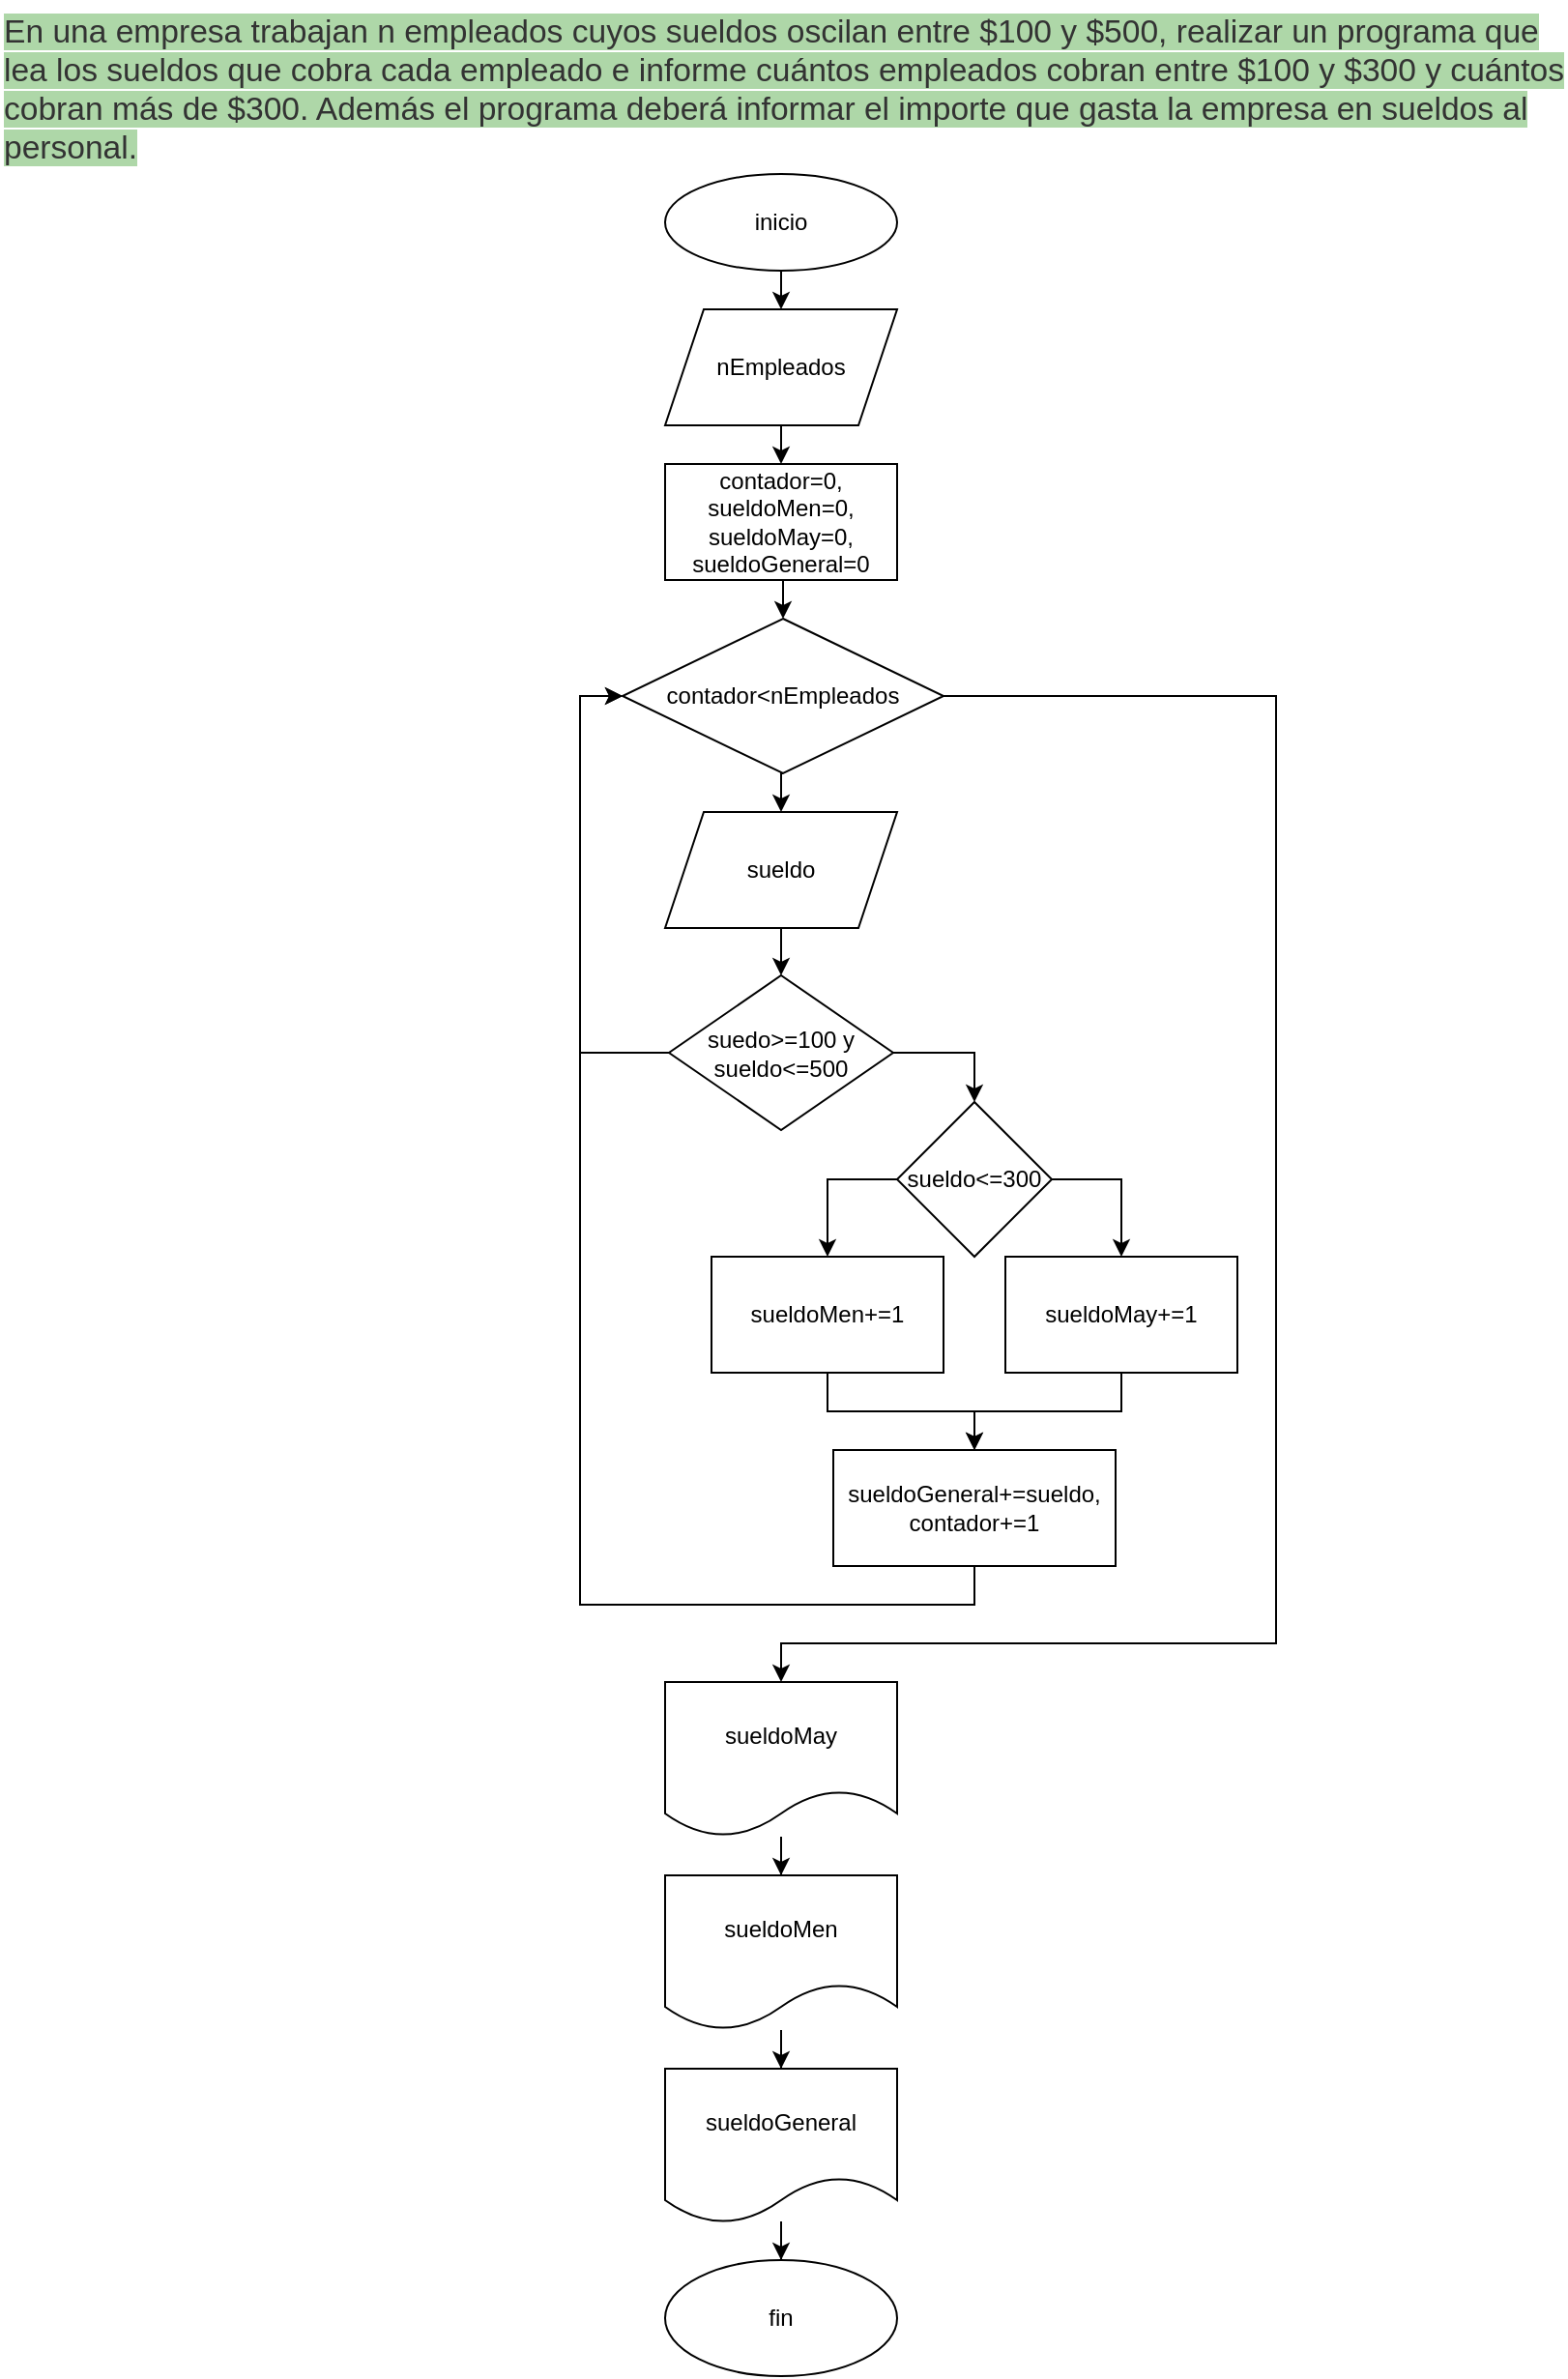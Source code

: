 <mxfile version="20.6.2" type="device"><diagram id="jB7unvk6O0pYenHwC3iF" name="Página-1"><mxGraphModel dx="852" dy="514" grid="1" gridSize="10" guides="1" tooltips="1" connect="1" arrows="1" fold="1" page="1" pageScale="1" pageWidth="827" pageHeight="1169" math="0" shadow="0"><root><mxCell id="0"/><mxCell id="1" parent="0"/><mxCell id="2r6J_v56FCivBSEd4j_w-1" value="&lt;span style=&quot;color: rgb(51, 51, 51); font-family: sans-serif, arial; font-size: 16.8px; font-style: normal; font-variant-ligatures: normal; font-variant-caps: normal; font-weight: 400; letter-spacing: normal; orphans: 2; text-align: left; text-indent: 0px; text-transform: none; widows: 2; word-spacing: 0px; -webkit-text-stroke-width: 0px; background-color: rgb(174, 215, 168); text-decoration-thickness: initial; text-decoration-style: initial; text-decoration-color: initial; float: none; display: inline !important;&quot;&gt;En una empresa trabajan n empleados cuyos sueldos oscilan entre $100 y $500, realizar un programa que lea los sueldos que cobra cada empleado e informe cuántos empleados cobran entre $100 y $300 y cuántos cobran más de $300. Además el programa deberá informar el importe que gasta la empresa en sueldos al personal.&lt;/span&gt;" style="text;whiteSpace=wrap;html=1;" parent="1" vertex="1"><mxGeometry x="10" width="810" height="90" as="geometry"/></mxCell><mxCell id="2r6J_v56FCivBSEd4j_w-4" style="edgeStyle=orthogonalEdgeStyle;rounded=0;orthogonalLoop=1;jettySize=auto;html=1;exitX=0.5;exitY=1;exitDx=0;exitDy=0;entryX=0.5;entryY=0;entryDx=0;entryDy=0;" parent="1" source="2r6J_v56FCivBSEd4j_w-2" target="2r6J_v56FCivBSEd4j_w-3" edge="1"><mxGeometry relative="1" as="geometry"/></mxCell><mxCell id="2r6J_v56FCivBSEd4j_w-2" value="inicio" style="ellipse;whiteSpace=wrap;html=1;" parent="1" vertex="1"><mxGeometry x="354" y="90" width="120" height="50" as="geometry"/></mxCell><mxCell id="2r6J_v56FCivBSEd4j_w-7" style="edgeStyle=orthogonalEdgeStyle;rounded=0;orthogonalLoop=1;jettySize=auto;html=1;exitX=0.5;exitY=1;exitDx=0;exitDy=0;entryX=0.5;entryY=0;entryDx=0;entryDy=0;" parent="1" source="2r6J_v56FCivBSEd4j_w-3" target="2r6J_v56FCivBSEd4j_w-6" edge="1"><mxGeometry relative="1" as="geometry"/></mxCell><mxCell id="2r6J_v56FCivBSEd4j_w-3" value="nEmpleados" style="shape=parallelogram;perimeter=parallelogramPerimeter;whiteSpace=wrap;html=1;fixedSize=1;" parent="1" vertex="1"><mxGeometry x="354" y="160" width="120" height="60" as="geometry"/></mxCell><mxCell id="uT8iwn5tC1SSGIx4oTW2-2" style="edgeStyle=orthogonalEdgeStyle;rounded=0;orthogonalLoop=1;jettySize=auto;html=1;exitX=0.5;exitY=1;exitDx=0;exitDy=0;entryX=0.5;entryY=0;entryDx=0;entryDy=0;" parent="1" source="2r6J_v56FCivBSEd4j_w-6" target="uT8iwn5tC1SSGIx4oTW2-1" edge="1"><mxGeometry relative="1" as="geometry"/></mxCell><mxCell id="2r6J_v56FCivBSEd4j_w-6" value="contador=0, sueldoMen=0,&lt;br&gt;sueldoMay=0,&lt;br&gt;sueldoGeneral=0" style="rounded=0;whiteSpace=wrap;html=1;" parent="1" vertex="1"><mxGeometry x="354" y="240" width="120" height="60" as="geometry"/></mxCell><mxCell id="9Vz0Zlex-VfBR0q2lcP6-3" style="edgeStyle=orthogonalEdgeStyle;rounded=0;orthogonalLoop=1;jettySize=auto;html=1;exitX=0.5;exitY=1;exitDx=0;exitDy=0;entryX=0.5;entryY=0;entryDx=0;entryDy=0;" parent="1" source="uT8iwn5tC1SSGIx4oTW2-1" target="9Vz0Zlex-VfBR0q2lcP6-2" edge="1"><mxGeometry relative="1" as="geometry"/></mxCell><mxCell id="9Vz0Zlex-VfBR0q2lcP6-24" style="edgeStyle=orthogonalEdgeStyle;rounded=0;orthogonalLoop=1;jettySize=auto;html=1;exitX=1;exitY=0.5;exitDx=0;exitDy=0;entryX=0.5;entryY=0;entryDx=0;entryDy=0;" parent="1" source="uT8iwn5tC1SSGIx4oTW2-1" target="9Vz0Zlex-VfBR0q2lcP6-22" edge="1"><mxGeometry relative="1" as="geometry"><Array as="points"><mxPoint x="670" y="360"/><mxPoint x="670" y="850"/><mxPoint x="414" y="850"/></Array></mxGeometry></mxCell><mxCell id="uT8iwn5tC1SSGIx4oTW2-1" value="contador&amp;lt;nEmpleados" style="rhombus;whiteSpace=wrap;html=1;" parent="1" vertex="1"><mxGeometry x="332" y="320" width="166" height="80" as="geometry"/></mxCell><mxCell id="9Vz0Zlex-VfBR0q2lcP6-8" style="edgeStyle=orthogonalEdgeStyle;rounded=0;orthogonalLoop=1;jettySize=auto;html=1;exitX=0;exitY=0.5;exitDx=0;exitDy=0;entryX=0;entryY=0.5;entryDx=0;entryDy=0;" parent="1" source="9Vz0Zlex-VfBR0q2lcP6-1" target="uT8iwn5tC1SSGIx4oTW2-1" edge="1"><mxGeometry relative="1" as="geometry"><Array as="points"><mxPoint x="310" y="545"/><mxPoint x="310" y="360"/></Array></mxGeometry></mxCell><mxCell id="9Vz0Zlex-VfBR0q2lcP6-11" style="edgeStyle=orthogonalEdgeStyle;rounded=0;orthogonalLoop=1;jettySize=auto;html=1;exitX=1;exitY=0.5;exitDx=0;exitDy=0;entryX=0.5;entryY=0;entryDx=0;entryDy=0;" parent="1" source="9Vz0Zlex-VfBR0q2lcP6-1" target="9Vz0Zlex-VfBR0q2lcP6-10" edge="1"><mxGeometry relative="1" as="geometry"/></mxCell><mxCell id="9Vz0Zlex-VfBR0q2lcP6-1" value="suedo&amp;gt;=100 y sueldo&amp;lt;=500" style="rhombus;whiteSpace=wrap;html=1;" parent="1" vertex="1"><mxGeometry x="356" y="504.5" width="116" height="80" as="geometry"/></mxCell><mxCell id="9Vz0Zlex-VfBR0q2lcP6-4" style="edgeStyle=orthogonalEdgeStyle;rounded=0;orthogonalLoop=1;jettySize=auto;html=1;exitX=0.5;exitY=1;exitDx=0;exitDy=0;entryX=0.5;entryY=0;entryDx=0;entryDy=0;" parent="1" source="9Vz0Zlex-VfBR0q2lcP6-2" target="9Vz0Zlex-VfBR0q2lcP6-1" edge="1"><mxGeometry relative="1" as="geometry"/></mxCell><mxCell id="9Vz0Zlex-VfBR0q2lcP6-2" value="sueldo" style="shape=parallelogram;perimeter=parallelogramPerimeter;whiteSpace=wrap;html=1;fixedSize=1;" parent="1" vertex="1"><mxGeometry x="354" y="420" width="120" height="60" as="geometry"/></mxCell><mxCell id="9Vz0Zlex-VfBR0q2lcP6-14" style="edgeStyle=orthogonalEdgeStyle;rounded=0;orthogonalLoop=1;jettySize=auto;html=1;exitX=0;exitY=0.5;exitDx=0;exitDy=0;entryX=0.5;entryY=0;entryDx=0;entryDy=0;" parent="1" source="9Vz0Zlex-VfBR0q2lcP6-10" target="9Vz0Zlex-VfBR0q2lcP6-13" edge="1"><mxGeometry relative="1" as="geometry"/></mxCell><mxCell id="9Vz0Zlex-VfBR0q2lcP6-15" style="edgeStyle=orthogonalEdgeStyle;rounded=0;orthogonalLoop=1;jettySize=auto;html=1;exitX=1;exitY=0.5;exitDx=0;exitDy=0;entryX=0.5;entryY=0;entryDx=0;entryDy=0;" parent="1" source="9Vz0Zlex-VfBR0q2lcP6-10" target="9Vz0Zlex-VfBR0q2lcP6-12" edge="1"><mxGeometry relative="1" as="geometry"/></mxCell><mxCell id="9Vz0Zlex-VfBR0q2lcP6-10" value="sueldo&amp;lt;=300" style="rhombus;whiteSpace=wrap;html=1;" parent="1" vertex="1"><mxGeometry x="474" y="570" width="80" height="80" as="geometry"/></mxCell><mxCell id="9Vz0Zlex-VfBR0q2lcP6-20" style="edgeStyle=orthogonalEdgeStyle;rounded=0;orthogonalLoop=1;jettySize=auto;html=1;exitX=0.5;exitY=1;exitDx=0;exitDy=0;entryX=0.5;entryY=0;entryDx=0;entryDy=0;" parent="1" source="9Vz0Zlex-VfBR0q2lcP6-12" target="9Vz0Zlex-VfBR0q2lcP6-18" edge="1"><mxGeometry relative="1" as="geometry"/></mxCell><mxCell id="9Vz0Zlex-VfBR0q2lcP6-12" value="sueldoMay+=1" style="rounded=0;whiteSpace=wrap;html=1;" parent="1" vertex="1"><mxGeometry x="530" y="650" width="120" height="60" as="geometry"/></mxCell><mxCell id="9Vz0Zlex-VfBR0q2lcP6-19" style="edgeStyle=orthogonalEdgeStyle;rounded=0;orthogonalLoop=1;jettySize=auto;html=1;exitX=0.5;exitY=1;exitDx=0;exitDy=0;entryX=0.5;entryY=0;entryDx=0;entryDy=0;" parent="1" source="9Vz0Zlex-VfBR0q2lcP6-13" target="9Vz0Zlex-VfBR0q2lcP6-18" edge="1"><mxGeometry relative="1" as="geometry"/></mxCell><mxCell id="9Vz0Zlex-VfBR0q2lcP6-13" value="sueldoMen+=1" style="rounded=0;whiteSpace=wrap;html=1;" parent="1" vertex="1"><mxGeometry x="378" y="650" width="120" height="60" as="geometry"/></mxCell><mxCell id="9Vz0Zlex-VfBR0q2lcP6-21" style="edgeStyle=orthogonalEdgeStyle;rounded=0;orthogonalLoop=1;jettySize=auto;html=1;exitX=0.5;exitY=1;exitDx=0;exitDy=0;entryX=0;entryY=0.5;entryDx=0;entryDy=0;" parent="1" source="9Vz0Zlex-VfBR0q2lcP6-18" target="uT8iwn5tC1SSGIx4oTW2-1" edge="1"><mxGeometry relative="1" as="geometry"><Array as="points"><mxPoint x="514" y="830"/><mxPoint x="310" y="830"/><mxPoint x="310" y="360"/></Array></mxGeometry></mxCell><mxCell id="9Vz0Zlex-VfBR0q2lcP6-18" value="sueldoGeneral+=sueldo,&lt;br&gt;contador+=1" style="rounded=0;whiteSpace=wrap;html=1;" parent="1" vertex="1"><mxGeometry x="441" y="750" width="146" height="60" as="geometry"/></mxCell><mxCell id="9Vz0Zlex-VfBR0q2lcP6-25" style="edgeStyle=orthogonalEdgeStyle;rounded=0;orthogonalLoop=1;jettySize=auto;html=1;entryX=0.5;entryY=0;entryDx=0;entryDy=0;" parent="1" source="9Vz0Zlex-VfBR0q2lcP6-22" target="9Vz0Zlex-VfBR0q2lcP6-23" edge="1"><mxGeometry relative="1" as="geometry"/></mxCell><mxCell id="9Vz0Zlex-VfBR0q2lcP6-22" value="sueldoMay" style="shape=document;whiteSpace=wrap;html=1;boundedLbl=1;" parent="1" vertex="1"><mxGeometry x="354" y="870" width="120" height="80" as="geometry"/></mxCell><mxCell id="9Vz0Zlex-VfBR0q2lcP6-31" style="edgeStyle=orthogonalEdgeStyle;rounded=0;orthogonalLoop=1;jettySize=auto;html=1;entryX=0.5;entryY=0;entryDx=0;entryDy=0;" parent="1" source="9Vz0Zlex-VfBR0q2lcP6-23" target="9Vz0Zlex-VfBR0q2lcP6-30" edge="1"><mxGeometry relative="1" as="geometry"/></mxCell><mxCell id="9Vz0Zlex-VfBR0q2lcP6-23" value="sueldoMen" style="shape=document;whiteSpace=wrap;html=1;boundedLbl=1;" parent="1" vertex="1"><mxGeometry x="354" y="970" width="120" height="80" as="geometry"/></mxCell><mxCell id="9Vz0Zlex-VfBR0q2lcP6-37" style="edgeStyle=orthogonalEdgeStyle;rounded=0;orthogonalLoop=1;jettySize=auto;html=1;" parent="1" source="9Vz0Zlex-VfBR0q2lcP6-30" target="9Vz0Zlex-VfBR0q2lcP6-32" edge="1"><mxGeometry relative="1" as="geometry"/></mxCell><mxCell id="9Vz0Zlex-VfBR0q2lcP6-30" value="sueldoGeneral" style="shape=document;whiteSpace=wrap;html=1;boundedLbl=1;" parent="1" vertex="1"><mxGeometry x="354" y="1070" width="120" height="80" as="geometry"/></mxCell><mxCell id="9Vz0Zlex-VfBR0q2lcP6-32" value="fin" style="ellipse;whiteSpace=wrap;html=1;" parent="1" vertex="1"><mxGeometry x="354" y="1169" width="120" height="60" as="geometry"/></mxCell></root></mxGraphModel></diagram></mxfile>